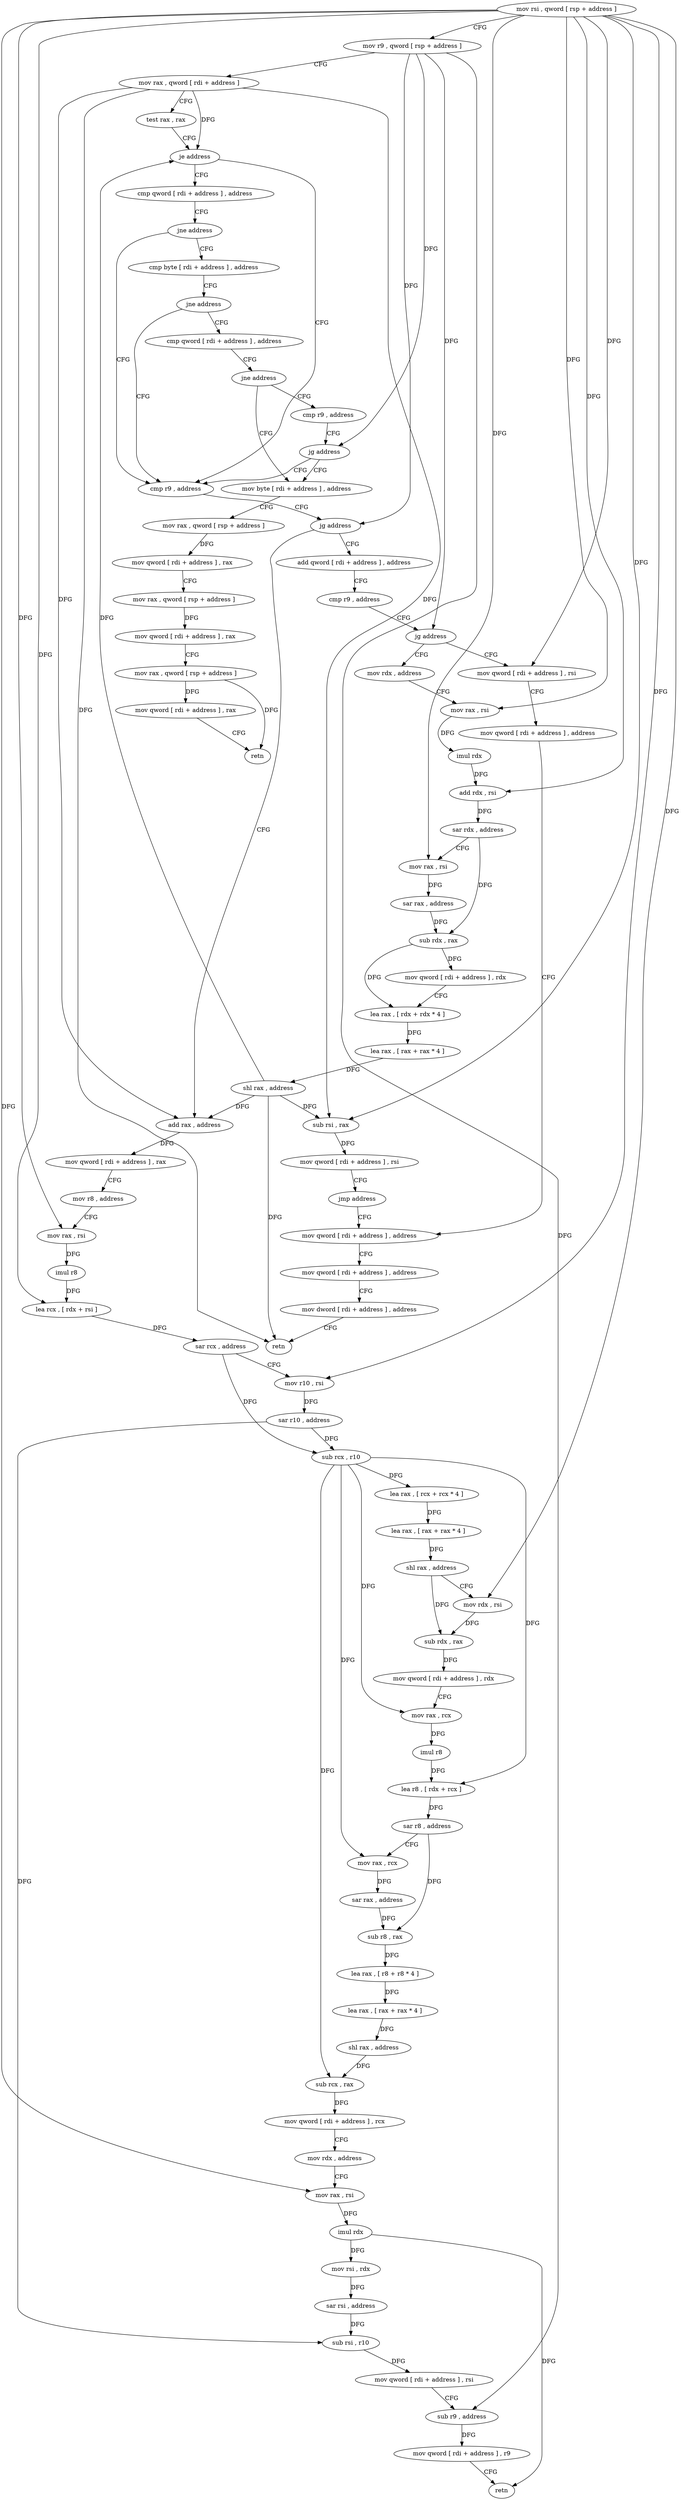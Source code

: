 digraph "func" {
"4295127" [label = "mov rsi , qword [ rsp + address ]" ]
"4295132" [label = "mov r9 , qword [ rsp + address ]" ]
"4295137" [label = "mov rax , qword [ rdi + address ]" ]
"4295144" [label = "test rax , rax" ]
"4295147" [label = "je address" ]
"4295181" [label = "cmp r9 , address" ]
"4295149" [label = "cmp qword [ rdi + address ] , address" ]
"4295185" [label = "jg address" ]
"4295276" [label = "add rax , address" ]
"4295187" [label = "add qword [ rdi + address ] , address" ]
"4295154" [label = "jne address" ]
"4295156" [label = "cmp byte [ rdi + address ] , address" ]
"4295280" [label = "mov qword [ rdi + address ] , rax" ]
"4295287" [label = "mov r8 , address" ]
"4295297" [label = "mov rax , rsi" ]
"4295300" [label = "imul r8" ]
"4295303" [label = "lea rcx , [ rdx + rsi ]" ]
"4295307" [label = "sar rcx , address" ]
"4295311" [label = "mov r10 , rsi" ]
"4295314" [label = "sar r10 , address" ]
"4295318" [label = "sub rcx , r10" ]
"4295321" [label = "lea rax , [ rcx + rcx * 4 ]" ]
"4295325" [label = "lea rax , [ rax + rax * 4 ]" ]
"4295329" [label = "shl rax , address" ]
"4295333" [label = "mov rdx , rsi" ]
"4295336" [label = "sub rdx , rax" ]
"4295339" [label = "mov qword [ rdi + address ] , rdx" ]
"4295343" [label = "mov rax , rcx" ]
"4295346" [label = "imul r8" ]
"4295349" [label = "lea r8 , [ rdx + rcx ]" ]
"4295353" [label = "sar r8 , address" ]
"4295357" [label = "mov rax , rcx" ]
"4295360" [label = "sar rax , address" ]
"4295364" [label = "sub r8 , rax" ]
"4295367" [label = "lea rax , [ r8 + r8 * 4 ]" ]
"4295371" [label = "lea rax , [ rax + rax * 4 ]" ]
"4295375" [label = "shl rax , address" ]
"4295379" [label = "sub rcx , rax" ]
"4295382" [label = "mov qword [ rdi + address ] , rcx" ]
"4295386" [label = "mov rdx , address" ]
"4295396" [label = "mov rax , rsi" ]
"4295399" [label = "imul rdx" ]
"4295402" [label = "mov rsi , rdx" ]
"4295405" [label = "sar rsi , address" ]
"4295409" [label = "sub rsi , r10" ]
"4295412" [label = "mov qword [ rdi + address ] , rsi" ]
"4295416" [label = "sub r9 , address" ]
"4295420" [label = "mov qword [ rdi + address ] , r9" ]
"4295424" [label = "retn" ]
"4295195" [label = "cmp r9 , address" ]
"4295199" [label = "jg address" ]
"4295425" [label = "mov rdx , address" ]
"4295205" [label = "mov qword [ rdi + address ] , rsi" ]
"4295163" [label = "jne address" ]
"4295165" [label = "cmp qword [ rdi + address ] , address" ]
"4295435" [label = "mov rax , rsi" ]
"4295438" [label = "imul rdx" ]
"4295441" [label = "add rdx , rsi" ]
"4295444" [label = "sar rdx , address" ]
"4295448" [label = "mov rax , rsi" ]
"4295451" [label = "sar rax , address" ]
"4295455" [label = "sub rdx , rax" ]
"4295458" [label = "mov qword [ rdi + address ] , rdx" ]
"4295462" [label = "lea rax , [ rdx + rdx * 4 ]" ]
"4295466" [label = "lea rax , [ rax + rax * 4 ]" ]
"4295470" [label = "shl rax , address" ]
"4295474" [label = "sub rsi , rax" ]
"4295477" [label = "mov qword [ rdi + address ] , rsi" ]
"4295481" [label = "jmp address" ]
"4295217" [label = "mov qword [ rdi + address ] , address" ]
"4295209" [label = "mov qword [ rdi + address ] , address" ]
"4295173" [label = "jne address" ]
"4295241" [label = "mov byte [ rdi + address ] , address" ]
"4295175" [label = "cmp r9 , address" ]
"4295225" [label = "mov qword [ rdi + address ] , address" ]
"4295233" [label = "mov dword [ rdi + address ] , address" ]
"4295240" [label = "retn" ]
"4295248" [label = "mov rax , qword [ rsp + address ]" ]
"4295253" [label = "mov qword [ rdi + address ] , rax" ]
"4295257" [label = "mov rax , qword [ rsp + address ]" ]
"4295262" [label = "mov qword [ rdi + address ] , rax" ]
"4295266" [label = "mov rax , qword [ rsp + address ]" ]
"4295271" [label = "mov qword [ rdi + address ] , rax" ]
"4295275" [label = "retn" ]
"4295179" [label = "jg address" ]
"4295127" -> "4295132" [ label = "CFG" ]
"4295127" -> "4295297" [ label = "DFG" ]
"4295127" -> "4295303" [ label = "DFG" ]
"4295127" -> "4295311" [ label = "DFG" ]
"4295127" -> "4295333" [ label = "DFG" ]
"4295127" -> "4295396" [ label = "DFG" ]
"4295127" -> "4295435" [ label = "DFG" ]
"4295127" -> "4295441" [ label = "DFG" ]
"4295127" -> "4295448" [ label = "DFG" ]
"4295127" -> "4295474" [ label = "DFG" ]
"4295127" -> "4295205" [ label = "DFG" ]
"4295132" -> "4295137" [ label = "CFG" ]
"4295132" -> "4295185" [ label = "DFG" ]
"4295132" -> "4295416" [ label = "DFG" ]
"4295132" -> "4295199" [ label = "DFG" ]
"4295132" -> "4295179" [ label = "DFG" ]
"4295137" -> "4295144" [ label = "CFG" ]
"4295137" -> "4295147" [ label = "DFG" ]
"4295137" -> "4295276" [ label = "DFG" ]
"4295137" -> "4295474" [ label = "DFG" ]
"4295137" -> "4295240" [ label = "DFG" ]
"4295144" -> "4295147" [ label = "CFG" ]
"4295147" -> "4295181" [ label = "CFG" ]
"4295147" -> "4295149" [ label = "CFG" ]
"4295181" -> "4295185" [ label = "CFG" ]
"4295149" -> "4295154" [ label = "CFG" ]
"4295185" -> "4295276" [ label = "CFG" ]
"4295185" -> "4295187" [ label = "CFG" ]
"4295276" -> "4295280" [ label = "DFG" ]
"4295187" -> "4295195" [ label = "CFG" ]
"4295154" -> "4295181" [ label = "CFG" ]
"4295154" -> "4295156" [ label = "CFG" ]
"4295156" -> "4295163" [ label = "CFG" ]
"4295280" -> "4295287" [ label = "CFG" ]
"4295287" -> "4295297" [ label = "CFG" ]
"4295297" -> "4295300" [ label = "DFG" ]
"4295300" -> "4295303" [ label = "DFG" ]
"4295303" -> "4295307" [ label = "DFG" ]
"4295307" -> "4295311" [ label = "CFG" ]
"4295307" -> "4295318" [ label = "DFG" ]
"4295311" -> "4295314" [ label = "DFG" ]
"4295314" -> "4295318" [ label = "DFG" ]
"4295314" -> "4295409" [ label = "DFG" ]
"4295318" -> "4295321" [ label = "DFG" ]
"4295318" -> "4295343" [ label = "DFG" ]
"4295318" -> "4295349" [ label = "DFG" ]
"4295318" -> "4295357" [ label = "DFG" ]
"4295318" -> "4295379" [ label = "DFG" ]
"4295321" -> "4295325" [ label = "DFG" ]
"4295325" -> "4295329" [ label = "DFG" ]
"4295329" -> "4295333" [ label = "CFG" ]
"4295329" -> "4295336" [ label = "DFG" ]
"4295333" -> "4295336" [ label = "DFG" ]
"4295336" -> "4295339" [ label = "DFG" ]
"4295339" -> "4295343" [ label = "CFG" ]
"4295343" -> "4295346" [ label = "DFG" ]
"4295346" -> "4295349" [ label = "DFG" ]
"4295349" -> "4295353" [ label = "DFG" ]
"4295353" -> "4295357" [ label = "CFG" ]
"4295353" -> "4295364" [ label = "DFG" ]
"4295357" -> "4295360" [ label = "DFG" ]
"4295360" -> "4295364" [ label = "DFG" ]
"4295364" -> "4295367" [ label = "DFG" ]
"4295367" -> "4295371" [ label = "DFG" ]
"4295371" -> "4295375" [ label = "DFG" ]
"4295375" -> "4295379" [ label = "DFG" ]
"4295379" -> "4295382" [ label = "DFG" ]
"4295382" -> "4295386" [ label = "CFG" ]
"4295386" -> "4295396" [ label = "CFG" ]
"4295396" -> "4295399" [ label = "DFG" ]
"4295399" -> "4295402" [ label = "DFG" ]
"4295399" -> "4295424" [ label = "DFG" ]
"4295402" -> "4295405" [ label = "DFG" ]
"4295405" -> "4295409" [ label = "DFG" ]
"4295409" -> "4295412" [ label = "DFG" ]
"4295412" -> "4295416" [ label = "CFG" ]
"4295416" -> "4295420" [ label = "DFG" ]
"4295420" -> "4295424" [ label = "CFG" ]
"4295195" -> "4295199" [ label = "CFG" ]
"4295199" -> "4295425" [ label = "CFG" ]
"4295199" -> "4295205" [ label = "CFG" ]
"4295425" -> "4295435" [ label = "CFG" ]
"4295205" -> "4295209" [ label = "CFG" ]
"4295163" -> "4295181" [ label = "CFG" ]
"4295163" -> "4295165" [ label = "CFG" ]
"4295165" -> "4295173" [ label = "CFG" ]
"4295435" -> "4295438" [ label = "DFG" ]
"4295438" -> "4295441" [ label = "DFG" ]
"4295441" -> "4295444" [ label = "DFG" ]
"4295444" -> "4295448" [ label = "CFG" ]
"4295444" -> "4295455" [ label = "DFG" ]
"4295448" -> "4295451" [ label = "DFG" ]
"4295451" -> "4295455" [ label = "DFG" ]
"4295455" -> "4295458" [ label = "DFG" ]
"4295455" -> "4295462" [ label = "DFG" ]
"4295458" -> "4295462" [ label = "CFG" ]
"4295462" -> "4295466" [ label = "DFG" ]
"4295466" -> "4295470" [ label = "DFG" ]
"4295470" -> "4295474" [ label = "DFG" ]
"4295470" -> "4295147" [ label = "DFG" ]
"4295470" -> "4295276" [ label = "DFG" ]
"4295470" -> "4295240" [ label = "DFG" ]
"4295474" -> "4295477" [ label = "DFG" ]
"4295477" -> "4295481" [ label = "CFG" ]
"4295481" -> "4295217" [ label = "CFG" ]
"4295217" -> "4295225" [ label = "CFG" ]
"4295209" -> "4295217" [ label = "CFG" ]
"4295173" -> "4295241" [ label = "CFG" ]
"4295173" -> "4295175" [ label = "CFG" ]
"4295241" -> "4295248" [ label = "CFG" ]
"4295175" -> "4295179" [ label = "CFG" ]
"4295225" -> "4295233" [ label = "CFG" ]
"4295233" -> "4295240" [ label = "CFG" ]
"4295248" -> "4295253" [ label = "DFG" ]
"4295253" -> "4295257" [ label = "CFG" ]
"4295257" -> "4295262" [ label = "DFG" ]
"4295262" -> "4295266" [ label = "CFG" ]
"4295266" -> "4295271" [ label = "DFG" ]
"4295266" -> "4295275" [ label = "DFG" ]
"4295271" -> "4295275" [ label = "CFG" ]
"4295179" -> "4295241" [ label = "CFG" ]
"4295179" -> "4295181" [ label = "CFG" ]
}
